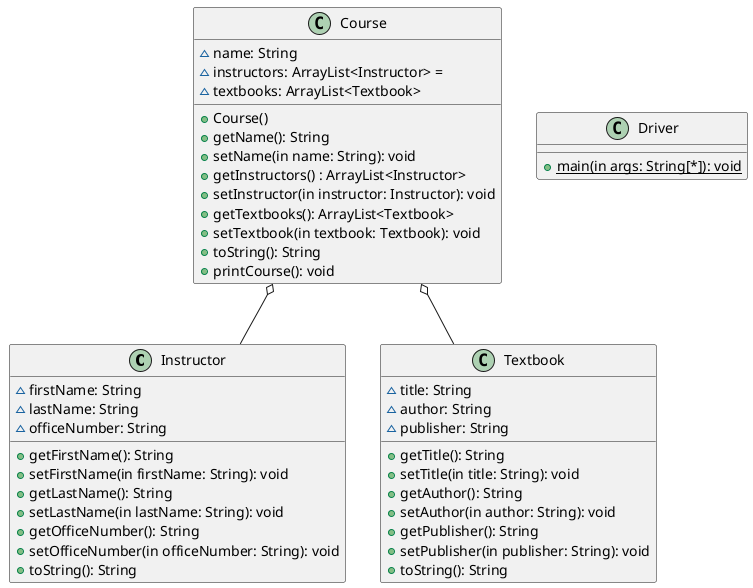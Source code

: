 @startuml
'https://plantuml.com/class-diagram

class Instructor {
~ firstName: String
~ lastName: String
~ officeNumber: String

+ getFirstName(): String
+ setFirstName(in firstName: String): void
+ getLastName(): String
+ setLastName(in lastName: String): void
+ getOfficeNumber(): String
+ setOfficeNumber(in officeNumber: String): void
+ toString(): String
}


class Textbook {
~ title: String
~ author: String
~ publisher: String

+ getTitle(): String
+ setTitle(in title: String): void
+ getAuthor(): String
+ setAuthor(in author: String): void
+ getPublisher(): String
+ setPublisher(in publisher: String): void
+ toString(): String
}


class Course {
~ name: String
~ instructors: ArrayList<Instructor> =
~ textbooks: ArrayList<Textbook>

+ Course()
+ getName(): String
+ setName(in name: String): void
+ getInstructors() : ArrayList<Instructor>
+ setInstructor(in instructor: Instructor): void
+ getTextbooks(): ArrayList<Textbook>
+ setTextbook(in textbook: Textbook): void
+ toString(): String
+ printCourse(): void
}

Course o-- Instructor
Course o-- Textbook

class Driver {
+ {static} main(in args: String[*]): void
}



@enduml